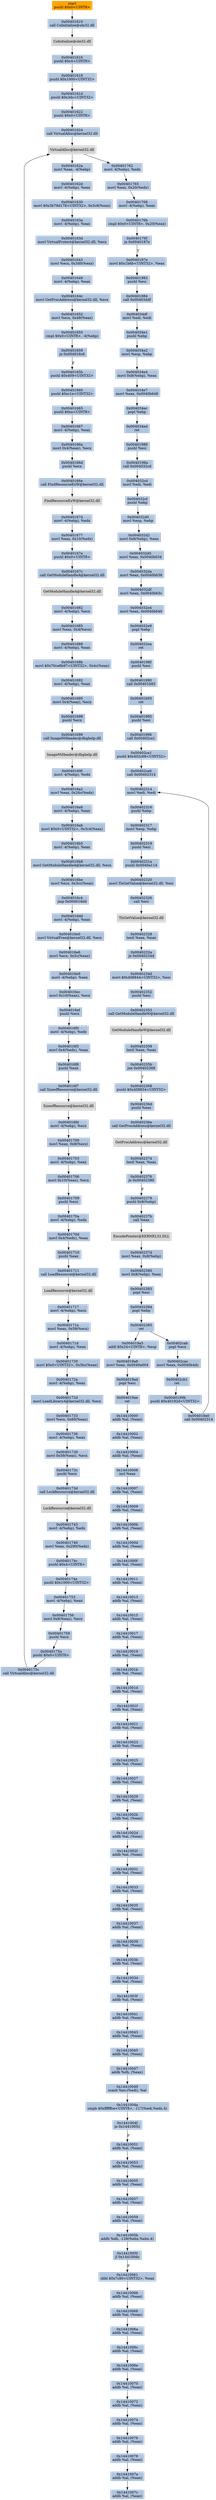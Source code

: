 digraph G {
node[shape=rectangle,style=filled,fillcolor=lightsteelblue,color=lightsteelblue]
bgcolor="transparent"
a0x0040160epushl_0x0UINT8[label="start\npushl $0x0<UINT8>",fillcolor="orange",color="lightgrey"];
a0x00401610call_CoInitialize_ole32_dll[label="0x00401610\ncall CoInitialize@ole32.dll"];
CoInitialize_ole32_dll[label="CoInitialize@ole32.dll",fillcolor="lightgrey",color="lightgrey"];
a0x00401616pushl_0x4UINT8[label="0x00401616\npushl $0x4<UINT8>"];
a0x00401618pushl_0x1000UINT32[label="0x00401618\npushl $0x1000<UINT32>"];
a0x0040161dpushl_0x3dcUINT32[label="0x0040161d\npushl $0x3dc<UINT32>"];
a0x00401622pushl_0x0UINT8[label="0x00401622\npushl $0x0<UINT8>"];
a0x00401624call_VirtualAlloc_kernel32_dll[label="0x00401624\ncall VirtualAlloc@kernel32.dll"];
VirtualAlloc_kernel32_dll[label="VirtualAlloc@kernel32.dll",fillcolor="lightgrey",color="lightgrey"];
a0x0040162amovl_eax__4ebp_[label="0x0040162a\nmovl %eax, -4(%ebp)"];
a0x0040162dmovl__4ebp__eax[label="0x0040162d\nmovl -4(%ebp), %eax"];
a0x00401630movl_0x3b79d178UINT32_0x3c8eax_[label="0x00401630\nmovl $0x3b79d178<UINT32>, 0x3c8(%eax)"];
a0x0040163amovl__4ebp__eax[label="0x0040163a\nmovl -4(%ebp), %eax"];
a0x0040163dmovl_VirtualProtect_kernel32_dll_ecx[label="0x0040163d\nmovl VirtualProtect@kernel32.dll, %ecx"];
a0x00401643movl_ecx_0x3d0eax_[label="0x00401643\nmovl %ecx, 0x3d0(%eax)"];
a0x00401649movl__4ebp__eax[label="0x00401649\nmovl -4(%ebp), %eax"];
a0x0040164cmovl_GetProcAddress_kernel32_dll_ecx[label="0x0040164c\nmovl GetProcAddress@kernel32.dll, %ecx"];
a0x00401652movl_ecx_0x48eax_[label="0x00401652\nmovl %ecx, 0x48(%eax)"];
a0x00401655cmpl_0x0UINT8__4ebp_[label="0x00401655\ncmpl $0x0<UINT8>, -4(%ebp)"];
a0x00401659je_0x004016c6[label="0x00401659\nje 0x004016c6"];
a0x0040165bpushl_0x409UINT32[label="0x0040165b\npushl $0x409<UINT32>"];
a0x00401660pushl_0xc1eUINT32[label="0x00401660\npushl $0xc1e<UINT32>"];
a0x00401665pushl_0xaUINT8[label="0x00401665\npushl $0xa<UINT8>"];
a0x00401667movl__4ebp__eax[label="0x00401667\nmovl -4(%ebp), %eax"];
a0x0040166amovl_0x4eax__ecx[label="0x0040166a\nmovl 0x4(%eax), %ecx"];
a0x0040166dpushl_ecx[label="0x0040166d\npushl %ecx"];
a0x0040166ecall_FindResourceExW_kernel32_dll[label="0x0040166e\ncall FindResourceExW@kernel32.dll"];
FindResourceExW_kernel32_dll[label="FindResourceExW@kernel32.dll",fillcolor="lightgrey",color="lightgrey"];
a0x00401674movl__4ebp__edx[label="0x00401674\nmovl -4(%ebp), %edx"];
a0x00401677movl_eax_0x10edx_[label="0x00401677\nmovl %eax, 0x10(%edx)"];
a0x0040167apushl_0x0UINT8[label="0x0040167a\npushl $0x0<UINT8>"];
a0x0040167ccall_GetModuleHandleA_kernel32_dll[label="0x0040167c\ncall GetModuleHandleA@kernel32.dll"];
GetModuleHandleA_kernel32_dll[label="GetModuleHandleA@kernel32.dll",fillcolor="lightgrey",color="lightgrey"];
a0x00401682movl__4ebp__ecx[label="0x00401682\nmovl -4(%ebp), %ecx"];
a0x00401685movl_eax_0x4ecx_[label="0x00401685\nmovl %eax, 0x4(%ecx)"];
a0x00401688movl__4ebp__eax[label="0x00401688\nmovl -4(%ebp), %eax"];
a0x0040168bmovl_0x70ce8b97UINT32_0x4ceax_[label="0x0040168b\nmovl $0x70ce8b97<UINT32>, 0x4c(%eax)"];
a0x00401692movl__4ebp__eax[label="0x00401692\nmovl -4(%ebp), %eax"];
a0x00401695movl_0x4eax__ecx[label="0x00401695\nmovl 0x4(%eax), %ecx"];
a0x00401698pushl_ecx[label="0x00401698\npushl %ecx"];
a0x00401699call_ImageNtHeader_dbghelp_dll[label="0x00401699\ncall ImageNtHeader@dbghelp.dll"];
ImageNtHeader_dbghelp_dll[label="ImageNtHeader@dbghelp.dll",fillcolor="lightgrey",color="lightgrey"];
a0x0040169fmovl__4ebp__edx[label="0x0040169f\nmovl -4(%ebp), %edx"];
a0x004016a2movl_eax_0x26cedx_[label="0x004016a2\nmovl %eax, 0x26c(%edx)"];
a0x004016a8movl__4ebp__eax[label="0x004016a8\nmovl -4(%ebp), %eax"];
a0x004016abmovl_0x0UINT32_0x3c4eax_[label="0x004016ab\nmovl $0x0<UINT32>, 0x3c4(%eax)"];
a0x004016b5movl__4ebp__eax[label="0x004016b5\nmovl -4(%ebp), %eax"];
a0x004016b8movl_GetModuleHandleA_kernel32_dll_ecx[label="0x004016b8\nmovl GetModuleHandleA@kernel32.dll, %ecx"];
a0x004016bemovl_ecx_0x3cceax_[label="0x004016be\nmovl %ecx, 0x3cc(%eax)"];
a0x004016c4jmp_0x004016dd[label="0x004016c4\njmp 0x004016dd"];
a0x004016ddmovl__4ebp__eax[label="0x004016dd\nmovl -4(%ebp), %eax"];
a0x004016e0movl_VirtualFree_kernel32_dll_ecx[label="0x004016e0\nmovl VirtualFree@kernel32.dll, %ecx"];
a0x004016e6movl_ecx_0x5ceax_[label="0x004016e6\nmovl %ecx, 0x5c(%eax)"];
a0x004016e9movl__4ebp__eax[label="0x004016e9\nmovl -4(%ebp), %eax"];
a0x004016ecmovl_0x10eax__ecx[label="0x004016ec\nmovl 0x10(%eax), %ecx"];
a0x004016efpushl_ecx[label="0x004016ef\npushl %ecx"];
a0x004016f0movl__4ebp__edx[label="0x004016f0\nmovl -4(%ebp), %edx"];
a0x004016f3movl_0x4edx__eax[label="0x004016f3\nmovl 0x4(%edx), %eax"];
a0x004016f6pushl_eax[label="0x004016f6\npushl %eax"];
a0x004016f7call_SizeofResource_kernel32_dll[label="0x004016f7\ncall SizeofResource@kernel32.dll"];
SizeofResource_kernel32_dll[label="SizeofResource@kernel32.dll",fillcolor="lightgrey",color="lightgrey"];
a0x004016fdmovl__4ebp__ecx[label="0x004016fd\nmovl -4(%ebp), %ecx"];
a0x00401700movl_eax_0x8ecx_[label="0x00401700\nmovl %eax, 0x8(%ecx)"];
a0x00401703movl__4ebp__eax[label="0x00401703\nmovl -4(%ebp), %eax"];
a0x00401706movl_0x10eax__ecx[label="0x00401706\nmovl 0x10(%eax), %ecx"];
a0x00401709pushl_ecx[label="0x00401709\npushl %ecx"];
a0x0040170amovl__4ebp__edx[label="0x0040170a\nmovl -4(%ebp), %edx"];
a0x0040170dmovl_0x4edx__eax[label="0x0040170d\nmovl 0x4(%edx), %eax"];
a0x00401710pushl_eax[label="0x00401710\npushl %eax"];
a0x00401711call_LoadResource_kernel32_dll[label="0x00401711\ncall LoadResource@kernel32.dll"];
LoadResource_kernel32_dll[label="LoadResource@kernel32.dll",fillcolor="lightgrey",color="lightgrey"];
a0x00401717movl__4ebp__ecx[label="0x00401717\nmovl -4(%ebp), %ecx"];
a0x0040171amovl_eax_0x58ecx_[label="0x0040171a\nmovl %eax, 0x58(%ecx)"];
a0x0040171dmovl__4ebp__eax[label="0x0040171d\nmovl -4(%ebp), %eax"];
a0x00401720movl_0x0UINT32_0x3bceax_[label="0x00401720\nmovl $0x0<UINT32>, 0x3bc(%eax)"];
a0x0040172amovl__4ebp__eax[label="0x0040172a\nmovl -4(%ebp), %eax"];
a0x0040172dmovl_LoadLibraryA_kernel32_dll_ecx[label="0x0040172d\nmovl LoadLibraryA@kernel32.dll, %ecx"];
a0x00401733movl_ecx_0x60eax_[label="0x00401733\nmovl %ecx, 0x60(%eax)"];
a0x00401736movl__4ebp__eax[label="0x00401736\nmovl -4(%ebp), %eax"];
a0x00401739movl_0x58eax__ecx[label="0x00401739\nmovl 0x58(%eax), %ecx"];
a0x0040173cpushl_ecx[label="0x0040173c\npushl %ecx"];
a0x0040173dcall_LockResource_kernel32_dll[label="0x0040173d\ncall LockResource@kernel32.dll"];
LockResource_kernel32_dll[label="LockResource@kernel32.dll",fillcolor="lightgrey",color="lightgrey"];
a0x00401743movl__4ebp__edx[label="0x00401743\nmovl -4(%ebp), %edx"];
a0x00401746movl_eax_0x290edx_[label="0x00401746\nmovl %eax, 0x290(%edx)"];
a0x0040174cpushl_0x4UINT8[label="0x0040174c\npushl $0x4<UINT8>"];
a0x0040174epushl_0x1000UINT32[label="0x0040174e\npushl $0x1000<UINT32>"];
a0x00401753movl__4ebp__eax[label="0x00401753\nmovl -4(%ebp), %eax"];
a0x00401756movl_0x8eax__ecx[label="0x00401756\nmovl 0x8(%eax), %ecx"];
a0x00401759pushl_ecx[label="0x00401759\npushl %ecx"];
a0x0040175apushl_0x0UINT8[label="0x0040175a\npushl $0x0<UINT8>"];
a0x0040175ccall_VirtualAlloc_kernel32_dll[label="0x0040175c\ncall VirtualAlloc@kernel32.dll"];
a0x00401762movl__4ebp__edx[label="0x00401762\nmovl -4(%ebp), %edx"];
a0x00401765movl_eax_0x20edx_[label="0x00401765\nmovl %eax, 0x20(%edx)"];
a0x00401768movl__4ebp__eax[label="0x00401768\nmovl -4(%ebp), %eax"];
a0x0040176bcmpl_0x0UINT8_0x20eax_[label="0x0040176b\ncmpl $0x0<UINT8>, 0x20(%eax)"];
a0x0040176fje_0x0040197e[label="0x0040176f\nje 0x0040197e"];
a0x0040197emovl_0x1b6bUINT32_eax[label="0x0040197e\nmovl $0x1b6b<UINT32>, %eax"];
a0x00401983pushl_esi[label="0x00401983\npushl %esi"];
a0x00401984call_0x004034df[label="0x00401984\ncall 0x004034df"];
a0x004034dfmovl_edi_edi[label="0x004034df\nmovl %edi, %edi"];
a0x004034e1pushl_ebp[label="0x004034e1\npushl %ebp"];
a0x004034e2movl_esp_ebp[label="0x004034e2\nmovl %esp, %ebp"];
a0x004034e4movl_0x8ebp__eax[label="0x004034e4\nmovl 0x8(%ebp), %eax"];
a0x004034e7movl_eax_0x0040b648[label="0x004034e7\nmovl %eax, 0x0040b648"];
a0x004034ecpopl_ebp[label="0x004034ec\npopl %ebp"];
a0x004034edret[label="0x004034ed\nret"];
a0x00401989pushl_esi[label="0x00401989\npushl %esi"];
a0x0040198acall_0x004032cd[label="0x0040198a\ncall 0x004032cd"];
a0x004032cdmovl_edi_edi[label="0x004032cd\nmovl %edi, %edi"];
a0x004032cfpushl_ebp[label="0x004032cf\npushl %ebp"];
a0x004032d0movl_esp_ebp[label="0x004032d0\nmovl %esp, %ebp"];
a0x004032d2movl_0x8ebp__eax[label="0x004032d2\nmovl 0x8(%ebp), %eax"];
a0x004032d5movl_eax_0x0040b634[label="0x004032d5\nmovl %eax, 0x0040b634"];
a0x004032damovl_eax_0x0040b638[label="0x004032da\nmovl %eax, 0x0040b638"];
a0x004032dfmovl_eax_0x0040b63c[label="0x004032df\nmovl %eax, 0x0040b63c"];
a0x004032e4movl_eax_0x0040b640[label="0x004032e4\nmovl %eax, 0x0040b640"];
a0x004032e9popl_ebp[label="0x004032e9\npopl %ebp"];
a0x004032earet[label="0x004032ea\nret"];
a0x0040198fpushl_esi[label="0x0040198f\npushl %esi"];
a0x00401990call_0x00401b93[label="0x00401990\ncall 0x00401b93"];
a0x00401b93ret[label="0x00401b93\nret"];
a0x00401995pushl_esi[label="0x00401995\npushl %esi"];
a0x00401996call_0x00402ca1[label="0x00401996\ncall 0x00402ca1"];
a0x00402ca1pushl_0x402c68UINT32[label="0x00402ca1\npushl $0x402c68<UINT32>"];
a0x00402ca6call_0x00402314[label="0x00402ca6\ncall 0x00402314"];
a0x00402314movl_edi_edi[label="0x00402314\nmovl %edi, %edi"];
a0x00402316pushl_ebp[label="0x00402316\npushl %ebp"];
a0x00402317movl_esp_ebp[label="0x00402317\nmovl %esp, %ebp"];
a0x00402319pushl_esi[label="0x00402319\npushl %esi"];
a0x0040231apushl_0x0040a114[label="0x0040231a\npushl 0x0040a114"];
a0x00402320movl_TlsGetValue_kernel32_dll_esi[label="0x00402320\nmovl TlsGetValue@kernel32.dll, %esi"];
a0x00402326call_esi[label="0x00402326\ncall %esi"];
TlsGetValue_kernel32_dll[label="TlsGetValue@kernel32.dll",fillcolor="lightgrey",color="lightgrey"];
a0x00402328testl_eax_eax[label="0x00402328\ntestl %eax, %eax"];
a0x0040232aje_0x0040234d[label="0x0040232a\nje 0x0040234d"];
a0x0040234dmovl_0x408844UINT32_esi[label="0x0040234d\nmovl $0x408844<UINT32>, %esi"];
a0x00402352pushl_esi[label="0x00402352\npushl %esi"];
a0x00402353call_GetModuleHandleW_kernel32_dll[label="0x00402353\ncall GetModuleHandleW@kernel32.dll"];
GetModuleHandleW_kernel32_dll[label="GetModuleHandleW@kernel32.dll",fillcolor="lightgrey",color="lightgrey"];
a0x00402359testl_eax_eax[label="0x00402359\ntestl %eax, %eax"];
a0x0040235bjne_0x00402368[label="0x0040235b\njne 0x00402368"];
a0x00402368pushl_0x408834UINT32[label="0x00402368\npushl $0x408834<UINT32>"];
a0x0040236dpushl_eax[label="0x0040236d\npushl %eax"];
a0x0040236ecall_GetProcAddress_kernel32_dll[label="0x0040236e\ncall GetProcAddress@kernel32.dll"];
GetProcAddress_kernel32_dll[label="GetProcAddress@kernel32.dll",fillcolor="lightgrey",color="lightgrey"];
a0x00402374testl_eax_eax[label="0x00402374\ntestl %eax, %eax"];
a0x00402376je_0x00402380[label="0x00402376\nje 0x00402380"];
a0x00402378pushl_0x8ebp_[label="0x00402378\npushl 0x8(%ebp)"];
a0x0040237bcall_eax[label="0x0040237b\ncall %eax"];
EncodePointer_KERNEL32_DLL[label="EncodePointer@KERNEL32.DLL",fillcolor="lightgrey",color="lightgrey"];
a0x0040237dmovl_eax_0x8ebp_[label="0x0040237d\nmovl %eax, 0x8(%ebp)"];
a0x00402380movl_0x8ebp__eax[label="0x00402380\nmovl 0x8(%ebp), %eax"];
a0x00402383popl_esi[label="0x00402383\npopl %esi"];
a0x00402384popl_ebp[label="0x00402384\npopl %ebp"];
a0x00402385ret[label="0x00402385\nret"];
a0x00402cabpopl_ecx[label="0x00402cab\npopl %ecx"];
a0x00402cacmovl_eax_0x0040b4dc[label="0x00402cac\nmovl %eax, 0x0040b4dc"];
a0x00402cb1ret[label="0x00402cb1\nret"];
a0x0040199bpushl_0x40192dUINT32[label="0x0040199b\npushl $0x40192d<UINT32>"];
a0x004019a0call_0x00402314[label="0x004019a0\ncall 0x00402314"];
a0x004019a5addl_0x24UINT8_esp[label="0x004019a5\naddl $0x24<UINT8>, %esp"];
a0x004019a8movl_eax_0x0040a004[label="0x004019a8\nmovl %eax, 0x0040a004"];
a0x004019adpopl_esi[label="0x004019ad\npopl %esi"];
a0x004019aeret[label="0x004019ae\nret"];
a0x14410000addb_al_eax_[label="0x14410000\naddb %al, (%eax)"];
a0x14410002addb_al_eax_[label="0x14410002\naddb %al, (%eax)"];
a0x14410004addb_al_eax_[label="0x14410004\naddb %al, (%eax)"];
a0x14410006incl_eax[label="0x14410006\nincl %eax"];
a0x14410007addb_al_eax_[label="0x14410007\naddb %al, (%eax)"];
a0x14410009addb_al_eax_[label="0x14410009\naddb %al, (%eax)"];
a0x1441000baddb_al_eax_[label="0x1441000b\naddb %al, (%eax)"];
a0x1441000daddb_al_eax_[label="0x1441000d\naddb %al, (%eax)"];
a0x1441000faddb_al_eax_[label="0x1441000f\naddb %al, (%eax)"];
a0x14410011addb_al_eax_[label="0x14410011\naddb %al, (%eax)"];
a0x14410013addb_al_eax_[label="0x14410013\naddb %al, (%eax)"];
a0x14410015addb_al_eax_[label="0x14410015\naddb %al, (%eax)"];
a0x14410017addb_al_eax_[label="0x14410017\naddb %al, (%eax)"];
a0x14410019addb_al_eax_[label="0x14410019\naddb %al, (%eax)"];
a0x1441001baddb_al_eax_[label="0x1441001b\naddb %al, (%eax)"];
a0x1441001daddb_al_eax_[label="0x1441001d\naddb %al, (%eax)"];
a0x1441001faddb_al_eax_[label="0x1441001f\naddb %al, (%eax)"];
a0x14410021addb_al_eax_[label="0x14410021\naddb %al, (%eax)"];
a0x14410023addb_al_eax_[label="0x14410023\naddb %al, (%eax)"];
a0x14410025addb_al_eax_[label="0x14410025\naddb %al, (%eax)"];
a0x14410027addb_al_eax_[label="0x14410027\naddb %al, (%eax)"];
a0x14410029addb_al_eax_[label="0x14410029\naddb %al, (%eax)"];
a0x1441002baddb_al_eax_[label="0x1441002b\naddb %al, (%eax)"];
a0x1441002daddb_al_eax_[label="0x1441002d\naddb %al, (%eax)"];
a0x1441002faddb_al_eax_[label="0x1441002f\naddb %al, (%eax)"];
a0x14410031addb_al_eax_[label="0x14410031\naddb %al, (%eax)"];
a0x14410033addb_al_eax_[label="0x14410033\naddb %al, (%eax)"];
a0x14410035addb_al_eax_[label="0x14410035\naddb %al, (%eax)"];
a0x14410037addb_al_eax_[label="0x14410037\naddb %al, (%eax)"];
a0x14410039addb_al_eax_[label="0x14410039\naddb %al, (%eax)"];
a0x1441003baddb_al_eax_[label="0x1441003b\naddb %al, (%eax)"];
a0x1441003daddb_al_eax_[label="0x1441003d\naddb %al, (%eax)"];
a0x1441003faddb_al_eax_[label="0x1441003f\naddb %al, (%eax)"];
a0x14410041addb_al_eax_[label="0x14410041\naddb %al, (%eax)"];
a0x14410043addb_al_eax_[label="0x14410043\naddb %al, (%eax)"];
a0x14410045addb_al_eax_[label="0x14410045\naddb %al, (%eax)"];
a0x14410047addb_dh_eax_[label="0x14410047\naddb %dh, (%eax)"];
a0x14410049scasb_es_edi__al[label="0x14410049\nscasb %es:(%edi), %al"];
a0x1441004acmpb_0xffffffceUINT8__117ediedx4_[label="0x1441004a\ncmpb $0xffffffce<UINT8>, -117(%edi,%edx,4)"];
a0x1441004fjo_0x14410051[label="0x1441004f\njo 0x14410051"];
a0x14410051addb_al_eax_[label="0x14410051\naddb %al, (%eax)"];
a0x14410053addb_al_eax_[label="0x14410053\naddb %al, (%eax)"];
a0x14410055addb_al_eax_[label="0x14410055\naddb %al, (%eax)"];
a0x14410057addb_al_eax_[label="0x14410057\naddb %al, (%eax)"];
a0x14410059addb_al_eax_[label="0x14410059\naddb %al, (%eax)"];
a0x1441005baddb_dh__128ebxebx4_[label="0x1441005b\naddb %dh, -128(%ebx,%ebx,4)"];
a0x1441005fjl_0x144100dc[label="0x1441005f\njl 0x144100dc"];
a0x14410061sbbl_0x7c80UINT32_eax[label="0x14410061\nsbbl $0x7c80<UINT32>, %eax"];
a0x14410066addb_al_eax_[label="0x14410066\naddb %al, (%eax)"];
a0x14410068addb_al_eax_[label="0x14410068\naddb %al, (%eax)"];
a0x1441006aaddb_al_eax_[label="0x1441006a\naddb %al, (%eax)"];
a0x1441006caddb_al_eax_[label="0x1441006c\naddb %al, (%eax)"];
a0x1441006eaddb_al_eax_[label="0x1441006e\naddb %al, (%eax)"];
a0x14410070addb_al_eax_[label="0x14410070\naddb %al, (%eax)"];
a0x14410072addb_al_eax_[label="0x14410072\naddb %al, (%eax)"];
a0x14410074addb_al_eax_[label="0x14410074\naddb %al, (%eax)"];
a0x14410076addb_al_eax_[label="0x14410076\naddb %al, (%eax)"];
a0x14410078addb_al_eax_[label="0x14410078\naddb %al, (%eax)"];
a0x1441007aaddb_al_eax_[label="0x1441007a\naddb %al, (%eax)"];
a0x1441007caddb_al_eax_[label="0x1441007c\naddb %al, (%eax)"];
a0x0040160epushl_0x0UINT8 -> a0x00401610call_CoInitialize_ole32_dll [color="#000000"];
a0x00401610call_CoInitialize_ole32_dll -> CoInitialize_ole32_dll [color="#000000"];
CoInitialize_ole32_dll -> a0x00401616pushl_0x4UINT8 [color="#000000"];
a0x00401616pushl_0x4UINT8 -> a0x00401618pushl_0x1000UINT32 [color="#000000"];
a0x00401618pushl_0x1000UINT32 -> a0x0040161dpushl_0x3dcUINT32 [color="#000000"];
a0x0040161dpushl_0x3dcUINT32 -> a0x00401622pushl_0x0UINT8 [color="#000000"];
a0x00401622pushl_0x0UINT8 -> a0x00401624call_VirtualAlloc_kernel32_dll [color="#000000"];
a0x00401624call_VirtualAlloc_kernel32_dll -> VirtualAlloc_kernel32_dll [color="#000000"];
VirtualAlloc_kernel32_dll -> a0x0040162amovl_eax__4ebp_ [color="#000000"];
a0x0040162amovl_eax__4ebp_ -> a0x0040162dmovl__4ebp__eax [color="#000000"];
a0x0040162dmovl__4ebp__eax -> a0x00401630movl_0x3b79d178UINT32_0x3c8eax_ [color="#000000"];
a0x00401630movl_0x3b79d178UINT32_0x3c8eax_ -> a0x0040163amovl__4ebp__eax [color="#000000"];
a0x0040163amovl__4ebp__eax -> a0x0040163dmovl_VirtualProtect_kernel32_dll_ecx [color="#000000"];
a0x0040163dmovl_VirtualProtect_kernel32_dll_ecx -> a0x00401643movl_ecx_0x3d0eax_ [color="#000000"];
a0x00401643movl_ecx_0x3d0eax_ -> a0x00401649movl__4ebp__eax [color="#000000"];
a0x00401649movl__4ebp__eax -> a0x0040164cmovl_GetProcAddress_kernel32_dll_ecx [color="#000000"];
a0x0040164cmovl_GetProcAddress_kernel32_dll_ecx -> a0x00401652movl_ecx_0x48eax_ [color="#000000"];
a0x00401652movl_ecx_0x48eax_ -> a0x00401655cmpl_0x0UINT8__4ebp_ [color="#000000"];
a0x00401655cmpl_0x0UINT8__4ebp_ -> a0x00401659je_0x004016c6 [color="#000000"];
a0x00401659je_0x004016c6 -> a0x0040165bpushl_0x409UINT32 [color="#000000",label="F"];
a0x0040165bpushl_0x409UINT32 -> a0x00401660pushl_0xc1eUINT32 [color="#000000"];
a0x00401660pushl_0xc1eUINT32 -> a0x00401665pushl_0xaUINT8 [color="#000000"];
a0x00401665pushl_0xaUINT8 -> a0x00401667movl__4ebp__eax [color="#000000"];
a0x00401667movl__4ebp__eax -> a0x0040166amovl_0x4eax__ecx [color="#000000"];
a0x0040166amovl_0x4eax__ecx -> a0x0040166dpushl_ecx [color="#000000"];
a0x0040166dpushl_ecx -> a0x0040166ecall_FindResourceExW_kernel32_dll [color="#000000"];
a0x0040166ecall_FindResourceExW_kernel32_dll -> FindResourceExW_kernel32_dll [color="#000000"];
FindResourceExW_kernel32_dll -> a0x00401674movl__4ebp__edx [color="#000000"];
a0x00401674movl__4ebp__edx -> a0x00401677movl_eax_0x10edx_ [color="#000000"];
a0x00401677movl_eax_0x10edx_ -> a0x0040167apushl_0x0UINT8 [color="#000000"];
a0x0040167apushl_0x0UINT8 -> a0x0040167ccall_GetModuleHandleA_kernel32_dll [color="#000000"];
a0x0040167ccall_GetModuleHandleA_kernel32_dll -> GetModuleHandleA_kernel32_dll [color="#000000"];
GetModuleHandleA_kernel32_dll -> a0x00401682movl__4ebp__ecx [color="#000000"];
a0x00401682movl__4ebp__ecx -> a0x00401685movl_eax_0x4ecx_ [color="#000000"];
a0x00401685movl_eax_0x4ecx_ -> a0x00401688movl__4ebp__eax [color="#000000"];
a0x00401688movl__4ebp__eax -> a0x0040168bmovl_0x70ce8b97UINT32_0x4ceax_ [color="#000000"];
a0x0040168bmovl_0x70ce8b97UINT32_0x4ceax_ -> a0x00401692movl__4ebp__eax [color="#000000"];
a0x00401692movl__4ebp__eax -> a0x00401695movl_0x4eax__ecx [color="#000000"];
a0x00401695movl_0x4eax__ecx -> a0x00401698pushl_ecx [color="#000000"];
a0x00401698pushl_ecx -> a0x00401699call_ImageNtHeader_dbghelp_dll [color="#000000"];
a0x00401699call_ImageNtHeader_dbghelp_dll -> ImageNtHeader_dbghelp_dll [color="#000000"];
ImageNtHeader_dbghelp_dll -> a0x0040169fmovl__4ebp__edx [color="#000000"];
a0x0040169fmovl__4ebp__edx -> a0x004016a2movl_eax_0x26cedx_ [color="#000000"];
a0x004016a2movl_eax_0x26cedx_ -> a0x004016a8movl__4ebp__eax [color="#000000"];
a0x004016a8movl__4ebp__eax -> a0x004016abmovl_0x0UINT32_0x3c4eax_ [color="#000000"];
a0x004016abmovl_0x0UINT32_0x3c4eax_ -> a0x004016b5movl__4ebp__eax [color="#000000"];
a0x004016b5movl__4ebp__eax -> a0x004016b8movl_GetModuleHandleA_kernel32_dll_ecx [color="#000000"];
a0x004016b8movl_GetModuleHandleA_kernel32_dll_ecx -> a0x004016bemovl_ecx_0x3cceax_ [color="#000000"];
a0x004016bemovl_ecx_0x3cceax_ -> a0x004016c4jmp_0x004016dd [color="#000000"];
a0x004016c4jmp_0x004016dd -> a0x004016ddmovl__4ebp__eax [color="#000000"];
a0x004016ddmovl__4ebp__eax -> a0x004016e0movl_VirtualFree_kernel32_dll_ecx [color="#000000"];
a0x004016e0movl_VirtualFree_kernel32_dll_ecx -> a0x004016e6movl_ecx_0x5ceax_ [color="#000000"];
a0x004016e6movl_ecx_0x5ceax_ -> a0x004016e9movl__4ebp__eax [color="#000000"];
a0x004016e9movl__4ebp__eax -> a0x004016ecmovl_0x10eax__ecx [color="#000000"];
a0x004016ecmovl_0x10eax__ecx -> a0x004016efpushl_ecx [color="#000000"];
a0x004016efpushl_ecx -> a0x004016f0movl__4ebp__edx [color="#000000"];
a0x004016f0movl__4ebp__edx -> a0x004016f3movl_0x4edx__eax [color="#000000"];
a0x004016f3movl_0x4edx__eax -> a0x004016f6pushl_eax [color="#000000"];
a0x004016f6pushl_eax -> a0x004016f7call_SizeofResource_kernel32_dll [color="#000000"];
a0x004016f7call_SizeofResource_kernel32_dll -> SizeofResource_kernel32_dll [color="#000000"];
SizeofResource_kernel32_dll -> a0x004016fdmovl__4ebp__ecx [color="#000000"];
a0x004016fdmovl__4ebp__ecx -> a0x00401700movl_eax_0x8ecx_ [color="#000000"];
a0x00401700movl_eax_0x8ecx_ -> a0x00401703movl__4ebp__eax [color="#000000"];
a0x00401703movl__4ebp__eax -> a0x00401706movl_0x10eax__ecx [color="#000000"];
a0x00401706movl_0x10eax__ecx -> a0x00401709pushl_ecx [color="#000000"];
a0x00401709pushl_ecx -> a0x0040170amovl__4ebp__edx [color="#000000"];
a0x0040170amovl__4ebp__edx -> a0x0040170dmovl_0x4edx__eax [color="#000000"];
a0x0040170dmovl_0x4edx__eax -> a0x00401710pushl_eax [color="#000000"];
a0x00401710pushl_eax -> a0x00401711call_LoadResource_kernel32_dll [color="#000000"];
a0x00401711call_LoadResource_kernel32_dll -> LoadResource_kernel32_dll [color="#000000"];
LoadResource_kernel32_dll -> a0x00401717movl__4ebp__ecx [color="#000000"];
a0x00401717movl__4ebp__ecx -> a0x0040171amovl_eax_0x58ecx_ [color="#000000"];
a0x0040171amovl_eax_0x58ecx_ -> a0x0040171dmovl__4ebp__eax [color="#000000"];
a0x0040171dmovl__4ebp__eax -> a0x00401720movl_0x0UINT32_0x3bceax_ [color="#000000"];
a0x00401720movl_0x0UINT32_0x3bceax_ -> a0x0040172amovl__4ebp__eax [color="#000000"];
a0x0040172amovl__4ebp__eax -> a0x0040172dmovl_LoadLibraryA_kernel32_dll_ecx [color="#000000"];
a0x0040172dmovl_LoadLibraryA_kernel32_dll_ecx -> a0x00401733movl_ecx_0x60eax_ [color="#000000"];
a0x00401733movl_ecx_0x60eax_ -> a0x00401736movl__4ebp__eax [color="#000000"];
a0x00401736movl__4ebp__eax -> a0x00401739movl_0x58eax__ecx [color="#000000"];
a0x00401739movl_0x58eax__ecx -> a0x0040173cpushl_ecx [color="#000000"];
a0x0040173cpushl_ecx -> a0x0040173dcall_LockResource_kernel32_dll [color="#000000"];
a0x0040173dcall_LockResource_kernel32_dll -> LockResource_kernel32_dll [color="#000000"];
LockResource_kernel32_dll -> a0x00401743movl__4ebp__edx [color="#000000"];
a0x00401743movl__4ebp__edx -> a0x00401746movl_eax_0x290edx_ [color="#000000"];
a0x00401746movl_eax_0x290edx_ -> a0x0040174cpushl_0x4UINT8 [color="#000000"];
a0x0040174cpushl_0x4UINT8 -> a0x0040174epushl_0x1000UINT32 [color="#000000"];
a0x0040174epushl_0x1000UINT32 -> a0x00401753movl__4ebp__eax [color="#000000"];
a0x00401753movl__4ebp__eax -> a0x00401756movl_0x8eax__ecx [color="#000000"];
a0x00401756movl_0x8eax__ecx -> a0x00401759pushl_ecx [color="#000000"];
a0x00401759pushl_ecx -> a0x0040175apushl_0x0UINT8 [color="#000000"];
a0x0040175apushl_0x0UINT8 -> a0x0040175ccall_VirtualAlloc_kernel32_dll [color="#000000"];
a0x0040175ccall_VirtualAlloc_kernel32_dll -> VirtualAlloc_kernel32_dll [color="#000000"];
VirtualAlloc_kernel32_dll -> a0x00401762movl__4ebp__edx [color="#000000"];
a0x00401762movl__4ebp__edx -> a0x00401765movl_eax_0x20edx_ [color="#000000"];
a0x00401765movl_eax_0x20edx_ -> a0x00401768movl__4ebp__eax [color="#000000"];
a0x00401768movl__4ebp__eax -> a0x0040176bcmpl_0x0UINT8_0x20eax_ [color="#000000"];
a0x0040176bcmpl_0x0UINT8_0x20eax_ -> a0x0040176fje_0x0040197e [color="#000000"];
a0x0040176fje_0x0040197e -> a0x0040197emovl_0x1b6bUINT32_eax [color="#000000",label="T"];
a0x0040197emovl_0x1b6bUINT32_eax -> a0x00401983pushl_esi [color="#000000"];
a0x00401983pushl_esi -> a0x00401984call_0x004034df [color="#000000"];
a0x00401984call_0x004034df -> a0x004034dfmovl_edi_edi [color="#000000"];
a0x004034dfmovl_edi_edi -> a0x004034e1pushl_ebp [color="#000000"];
a0x004034e1pushl_ebp -> a0x004034e2movl_esp_ebp [color="#000000"];
a0x004034e2movl_esp_ebp -> a0x004034e4movl_0x8ebp__eax [color="#000000"];
a0x004034e4movl_0x8ebp__eax -> a0x004034e7movl_eax_0x0040b648 [color="#000000"];
a0x004034e7movl_eax_0x0040b648 -> a0x004034ecpopl_ebp [color="#000000"];
a0x004034ecpopl_ebp -> a0x004034edret [color="#000000"];
a0x004034edret -> a0x00401989pushl_esi [color="#000000"];
a0x00401989pushl_esi -> a0x0040198acall_0x004032cd [color="#000000"];
a0x0040198acall_0x004032cd -> a0x004032cdmovl_edi_edi [color="#000000"];
a0x004032cdmovl_edi_edi -> a0x004032cfpushl_ebp [color="#000000"];
a0x004032cfpushl_ebp -> a0x004032d0movl_esp_ebp [color="#000000"];
a0x004032d0movl_esp_ebp -> a0x004032d2movl_0x8ebp__eax [color="#000000"];
a0x004032d2movl_0x8ebp__eax -> a0x004032d5movl_eax_0x0040b634 [color="#000000"];
a0x004032d5movl_eax_0x0040b634 -> a0x004032damovl_eax_0x0040b638 [color="#000000"];
a0x004032damovl_eax_0x0040b638 -> a0x004032dfmovl_eax_0x0040b63c [color="#000000"];
a0x004032dfmovl_eax_0x0040b63c -> a0x004032e4movl_eax_0x0040b640 [color="#000000"];
a0x004032e4movl_eax_0x0040b640 -> a0x004032e9popl_ebp [color="#000000"];
a0x004032e9popl_ebp -> a0x004032earet [color="#000000"];
a0x004032earet -> a0x0040198fpushl_esi [color="#000000"];
a0x0040198fpushl_esi -> a0x00401990call_0x00401b93 [color="#000000"];
a0x00401990call_0x00401b93 -> a0x00401b93ret [color="#000000"];
a0x00401b93ret -> a0x00401995pushl_esi [color="#000000"];
a0x00401995pushl_esi -> a0x00401996call_0x00402ca1 [color="#000000"];
a0x00401996call_0x00402ca1 -> a0x00402ca1pushl_0x402c68UINT32 [color="#000000"];
a0x00402ca1pushl_0x402c68UINT32 -> a0x00402ca6call_0x00402314 [color="#000000"];
a0x00402ca6call_0x00402314 -> a0x00402314movl_edi_edi [color="#000000"];
a0x00402314movl_edi_edi -> a0x00402316pushl_ebp [color="#000000"];
a0x00402316pushl_ebp -> a0x00402317movl_esp_ebp [color="#000000"];
a0x00402317movl_esp_ebp -> a0x00402319pushl_esi [color="#000000"];
a0x00402319pushl_esi -> a0x0040231apushl_0x0040a114 [color="#000000"];
a0x0040231apushl_0x0040a114 -> a0x00402320movl_TlsGetValue_kernel32_dll_esi [color="#000000"];
a0x00402320movl_TlsGetValue_kernel32_dll_esi -> a0x00402326call_esi [color="#000000"];
a0x00402326call_esi -> TlsGetValue_kernel32_dll [color="#000000"];
TlsGetValue_kernel32_dll -> a0x00402328testl_eax_eax [color="#000000"];
a0x00402328testl_eax_eax -> a0x0040232aje_0x0040234d [color="#000000"];
a0x0040232aje_0x0040234d -> a0x0040234dmovl_0x408844UINT32_esi [color="#000000",label="T"];
a0x0040234dmovl_0x408844UINT32_esi -> a0x00402352pushl_esi [color="#000000"];
a0x00402352pushl_esi -> a0x00402353call_GetModuleHandleW_kernel32_dll [color="#000000"];
a0x00402353call_GetModuleHandleW_kernel32_dll -> GetModuleHandleW_kernel32_dll [color="#000000"];
GetModuleHandleW_kernel32_dll -> a0x00402359testl_eax_eax [color="#000000"];
a0x00402359testl_eax_eax -> a0x0040235bjne_0x00402368 [color="#000000"];
a0x0040235bjne_0x00402368 -> a0x00402368pushl_0x408834UINT32 [color="#000000",label="T"];
a0x00402368pushl_0x408834UINT32 -> a0x0040236dpushl_eax [color="#000000"];
a0x0040236dpushl_eax -> a0x0040236ecall_GetProcAddress_kernel32_dll [color="#000000"];
a0x0040236ecall_GetProcAddress_kernel32_dll -> GetProcAddress_kernel32_dll [color="#000000"];
GetProcAddress_kernel32_dll -> a0x00402374testl_eax_eax [color="#000000"];
a0x00402374testl_eax_eax -> a0x00402376je_0x00402380 [color="#000000"];
a0x00402376je_0x00402380 -> a0x00402378pushl_0x8ebp_ [color="#000000",label="F"];
a0x00402378pushl_0x8ebp_ -> a0x0040237bcall_eax [color="#000000"];
a0x0040237bcall_eax -> EncodePointer_KERNEL32_DLL [color="#000000"];
EncodePointer_KERNEL32_DLL -> a0x0040237dmovl_eax_0x8ebp_ [color="#000000"];
a0x0040237dmovl_eax_0x8ebp_ -> a0x00402380movl_0x8ebp__eax [color="#000000"];
a0x00402380movl_0x8ebp__eax -> a0x00402383popl_esi [color="#000000"];
a0x00402383popl_esi -> a0x00402384popl_ebp [color="#000000"];
a0x00402384popl_ebp -> a0x00402385ret [color="#000000"];
a0x00402385ret -> a0x00402cabpopl_ecx [color="#000000"];
a0x00402cabpopl_ecx -> a0x00402cacmovl_eax_0x0040b4dc [color="#000000"];
a0x00402cacmovl_eax_0x0040b4dc -> a0x00402cb1ret [color="#000000"];
a0x00402cb1ret -> a0x0040199bpushl_0x40192dUINT32 [color="#000000"];
a0x0040199bpushl_0x40192dUINT32 -> a0x004019a0call_0x00402314 [color="#000000"];
a0x004019a0call_0x00402314 -> a0x00402314movl_edi_edi [color="#000000"];
a0x00402385ret -> a0x004019a5addl_0x24UINT8_esp [color="#000000"];
a0x004019a5addl_0x24UINT8_esp -> a0x004019a8movl_eax_0x0040a004 [color="#000000"];
a0x004019a8movl_eax_0x0040a004 -> a0x004019adpopl_esi [color="#000000"];
a0x004019adpopl_esi -> a0x004019aeret [color="#000000"];
a0x004019aeret -> a0x14410000addb_al_eax_ [color="#000000"];
a0x14410000addb_al_eax_ -> a0x14410002addb_al_eax_ [color="#000000"];
a0x14410002addb_al_eax_ -> a0x14410004addb_al_eax_ [color="#000000"];
a0x14410004addb_al_eax_ -> a0x14410006incl_eax [color="#000000"];
a0x14410006incl_eax -> a0x14410007addb_al_eax_ [color="#000000"];
a0x14410007addb_al_eax_ -> a0x14410009addb_al_eax_ [color="#000000"];
a0x14410009addb_al_eax_ -> a0x1441000baddb_al_eax_ [color="#000000"];
a0x1441000baddb_al_eax_ -> a0x1441000daddb_al_eax_ [color="#000000"];
a0x1441000daddb_al_eax_ -> a0x1441000faddb_al_eax_ [color="#000000"];
a0x1441000faddb_al_eax_ -> a0x14410011addb_al_eax_ [color="#000000"];
a0x14410011addb_al_eax_ -> a0x14410013addb_al_eax_ [color="#000000"];
a0x14410013addb_al_eax_ -> a0x14410015addb_al_eax_ [color="#000000"];
a0x14410015addb_al_eax_ -> a0x14410017addb_al_eax_ [color="#000000"];
a0x14410017addb_al_eax_ -> a0x14410019addb_al_eax_ [color="#000000"];
a0x14410019addb_al_eax_ -> a0x1441001baddb_al_eax_ [color="#000000"];
a0x1441001baddb_al_eax_ -> a0x1441001daddb_al_eax_ [color="#000000"];
a0x1441001daddb_al_eax_ -> a0x1441001faddb_al_eax_ [color="#000000"];
a0x1441001faddb_al_eax_ -> a0x14410021addb_al_eax_ [color="#000000"];
a0x14410021addb_al_eax_ -> a0x14410023addb_al_eax_ [color="#000000"];
a0x14410023addb_al_eax_ -> a0x14410025addb_al_eax_ [color="#000000"];
a0x14410025addb_al_eax_ -> a0x14410027addb_al_eax_ [color="#000000"];
a0x14410027addb_al_eax_ -> a0x14410029addb_al_eax_ [color="#000000"];
a0x14410029addb_al_eax_ -> a0x1441002baddb_al_eax_ [color="#000000"];
a0x1441002baddb_al_eax_ -> a0x1441002daddb_al_eax_ [color="#000000"];
a0x1441002daddb_al_eax_ -> a0x1441002faddb_al_eax_ [color="#000000"];
a0x1441002faddb_al_eax_ -> a0x14410031addb_al_eax_ [color="#000000"];
a0x14410031addb_al_eax_ -> a0x14410033addb_al_eax_ [color="#000000"];
a0x14410033addb_al_eax_ -> a0x14410035addb_al_eax_ [color="#000000"];
a0x14410035addb_al_eax_ -> a0x14410037addb_al_eax_ [color="#000000"];
a0x14410037addb_al_eax_ -> a0x14410039addb_al_eax_ [color="#000000"];
a0x14410039addb_al_eax_ -> a0x1441003baddb_al_eax_ [color="#000000"];
a0x1441003baddb_al_eax_ -> a0x1441003daddb_al_eax_ [color="#000000"];
a0x1441003daddb_al_eax_ -> a0x1441003faddb_al_eax_ [color="#000000"];
a0x1441003faddb_al_eax_ -> a0x14410041addb_al_eax_ [color="#000000"];
a0x14410041addb_al_eax_ -> a0x14410043addb_al_eax_ [color="#000000"];
a0x14410043addb_al_eax_ -> a0x14410045addb_al_eax_ [color="#000000"];
a0x14410045addb_al_eax_ -> a0x14410047addb_dh_eax_ [color="#000000"];
a0x14410047addb_dh_eax_ -> a0x14410049scasb_es_edi__al [color="#000000"];
a0x14410049scasb_es_edi__al -> a0x1441004acmpb_0xffffffceUINT8__117ediedx4_ [color="#000000"];
a0x1441004acmpb_0xffffffceUINT8__117ediedx4_ -> a0x1441004fjo_0x14410051 [color="#000000"];
a0x1441004fjo_0x14410051 -> a0x14410051addb_al_eax_ [color="#000000",label="F"];
a0x14410051addb_al_eax_ -> a0x14410053addb_al_eax_ [color="#000000"];
a0x14410053addb_al_eax_ -> a0x14410055addb_al_eax_ [color="#000000"];
a0x14410055addb_al_eax_ -> a0x14410057addb_al_eax_ [color="#000000"];
a0x14410057addb_al_eax_ -> a0x14410059addb_al_eax_ [color="#000000"];
a0x14410059addb_al_eax_ -> a0x1441005baddb_dh__128ebxebx4_ [color="#000000"];
a0x1441005baddb_dh__128ebxebx4_ -> a0x1441005fjl_0x144100dc [color="#000000"];
a0x1441005fjl_0x144100dc -> a0x14410061sbbl_0x7c80UINT32_eax [color="#000000",label="F"];
a0x14410061sbbl_0x7c80UINT32_eax -> a0x14410066addb_al_eax_ [color="#000000"];
a0x14410066addb_al_eax_ -> a0x14410068addb_al_eax_ [color="#000000"];
a0x14410068addb_al_eax_ -> a0x1441006aaddb_al_eax_ [color="#000000"];
a0x1441006aaddb_al_eax_ -> a0x1441006caddb_al_eax_ [color="#000000"];
a0x1441006caddb_al_eax_ -> a0x1441006eaddb_al_eax_ [color="#000000"];
a0x1441006eaddb_al_eax_ -> a0x14410070addb_al_eax_ [color="#000000"];
a0x14410070addb_al_eax_ -> a0x14410072addb_al_eax_ [color="#000000"];
a0x14410072addb_al_eax_ -> a0x14410074addb_al_eax_ [color="#000000"];
a0x14410074addb_al_eax_ -> a0x14410076addb_al_eax_ [color="#000000"];
a0x14410076addb_al_eax_ -> a0x14410078addb_al_eax_ [color="#000000"];
a0x14410078addb_al_eax_ -> a0x1441007aaddb_al_eax_ [color="#000000"];
a0x1441007aaddb_al_eax_ -> a0x1441007caddb_al_eax_ [color="#000000"];
}
